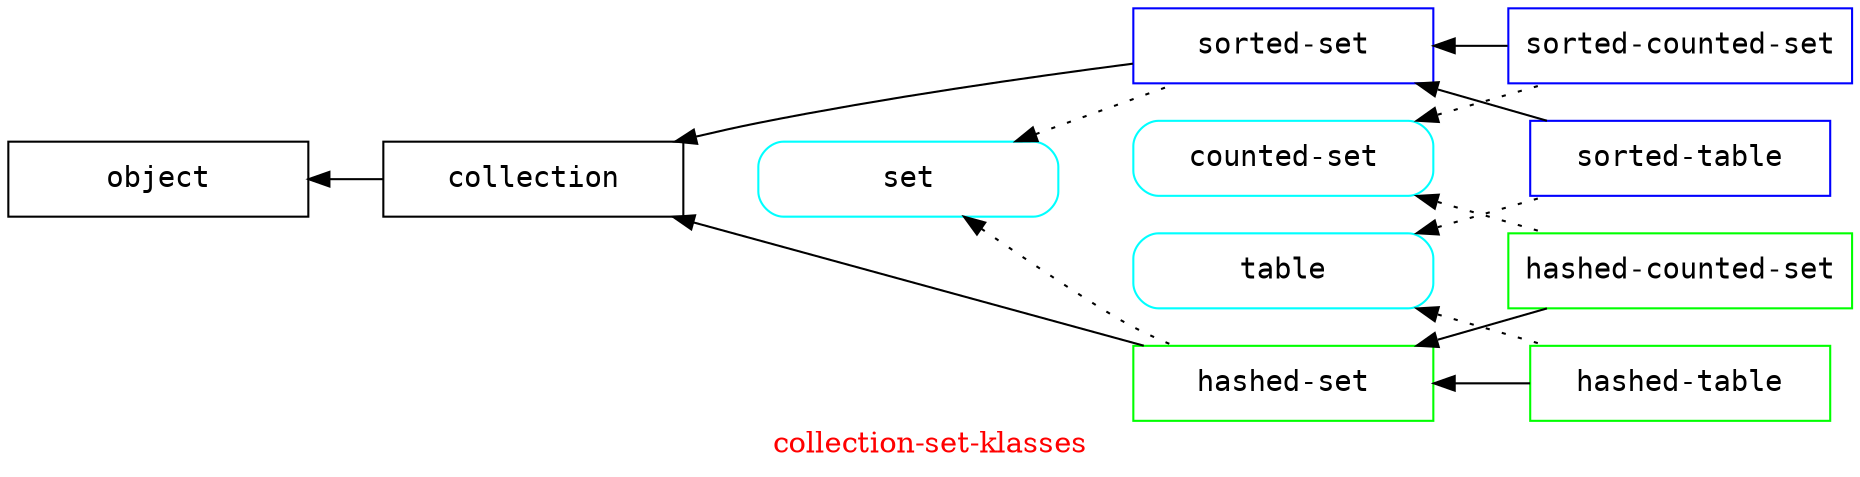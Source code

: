 // -*- mode: C++; c-basic-offset: 2; tab-width: 2; indent-tabs-mode: nil -*-

// Copyright (C) 2007, 2008, 2009 Robert Nielsen <robert@dakota.org>
//
// Licensed under the Apache License, Version 2.0 (the "License");
// you may not use this file except in compliance with the License.
// You may obtain a copy of the License at
//
//      http://www.apache.org/licenses/LICENSE-2.0
//
// Unless required by applicable law or agreed to in writing, software
// distributed under the License is distributed on an "AS IS" BASIS,
// WITHOUT WARRANTIES OR CONDITIONS OF ANY KIND, either express or implied.
// See the License for the specific language governing permissions and
// limitations under the License.

digraph "collection-set-klasses"
{
	graph [ label = "\G",
          fontcolor = red,
          rankdir = LR,
	];
	node [ fontname = courier,
         shape = rect,
         width = 2.0,
	];
	edge [ dir = back, // its more natural to see: some-klass <- some-subklass
	];

	"sorted-counted-set" [ color = blue ];
	"hashed-set" [ color = green ];
	"sorted-set" [ color = blue ];
	"sorted-table" [ color = blue ];
	"hashed-counted-set" [ color = green ];
	"hashed-table" [ color = green ];
	"table" [ color = cyan, style = rounded ];
	"counted-set" [ color = cyan, style = rounded ];
	"set" [ color = cyan, style = rounded ];

	"sorted-set" -> "sorted-counted-set";
	"collection" -> "hashed-set";
	"collection" -> "sorted-set";
	"object" -> "collection";
	"sorted-set" -> "sorted-table";
	"hashed-set" -> "hashed-counted-set";
	"hashed-set" -> "hashed-table";
	"counted-set" -> "sorted-counted-set" [ style = dotted ];
	"set" -> "hashed-set" [ style = dotted ];
	"set" -> "sorted-set" [ style = dotted ];
	"table" -> "sorted-table" [ style = dotted ];
	"counted-set" -> "hashed-counted-set" [ style = dotted ];
	"table" -> "hashed-table" [ style = dotted ];

  // layout only
  "collection" -> "set" [ style = invis ]; // hackhack
}
